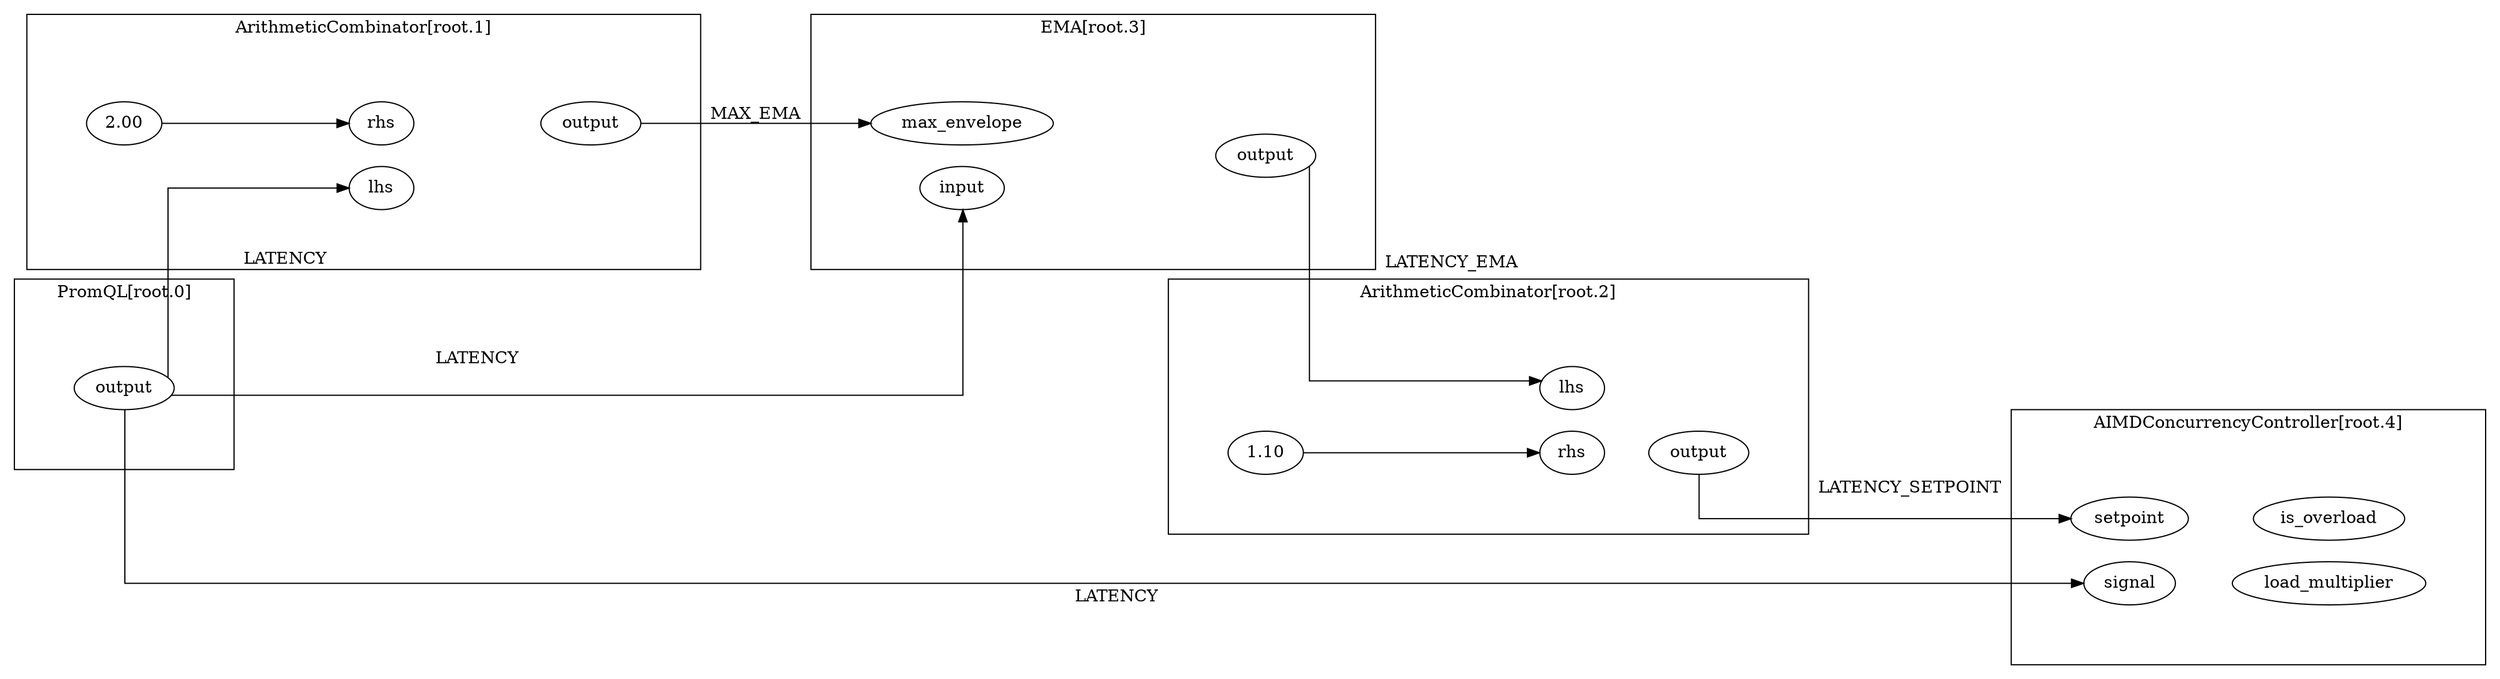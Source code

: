 digraph  {
	subgraph cluster_s17 {
		label="AIMDConcurrencyController[root.4]";margin="50.0";
		n20[label="is_overload"];
		n21[label="load_multiplier"];
		n18[label="setpoint"];
		n19[label="signal"];
		n19->n21[style="invis"];
		{rank=same; n18;n19;};
		{rank=same; n20;n21;};
		
	}
	subgraph cluster_s3 {
		label="ArithmeticCombinator[root.1]";margin="50.0";
		n6[label="2.00"];
		n4[label="lhs"];
		n7[label="output"];
		n5[label="rhs"];
		n6->n5;
		n5->n7[style="invis"];
		{rank=same; n7;};
		{rank=same; n4;n5;};
		
	}
	subgraph cluster_s8 {
		label="ArithmeticCombinator[root.2]";margin="50.0";
		n11[label="1.10"];
		n9[label="lhs"];
		n12[label="output"];
		n10[label="rhs"];
		n11->n10;
		n10->n12[style="invis"];
		{rank=same; n9;n10;};
		{rank=same; n12;};
		
	}
	subgraph cluster_s13 {
		label="EMA[root.3]";margin="50.0";
		n14[label="input"];
		n15[label="max_envelope"];
		n16[label="output"];
		n15->n16[style="invis"];
		{rank=same; n14;n15;};
		{rank=same; n16;};
		
	}
	subgraph cluster_s1 {
		label="PromQL[root.0]";margin="50.0";
		n2[label="output"];
		{rank=same; n2;};
		
	}
	rankdir="LR";splines="ortho";
	n16->n9[label="LATENCY_EMA"];
	n2->n4[label="LATENCY"];
	n2->n14[label="LATENCY"];
	n2->n19[label="LATENCY"];
	n7->n15[label="MAX_EMA"];
	n12->n18[label="LATENCY_SETPOINT"];
	
}
